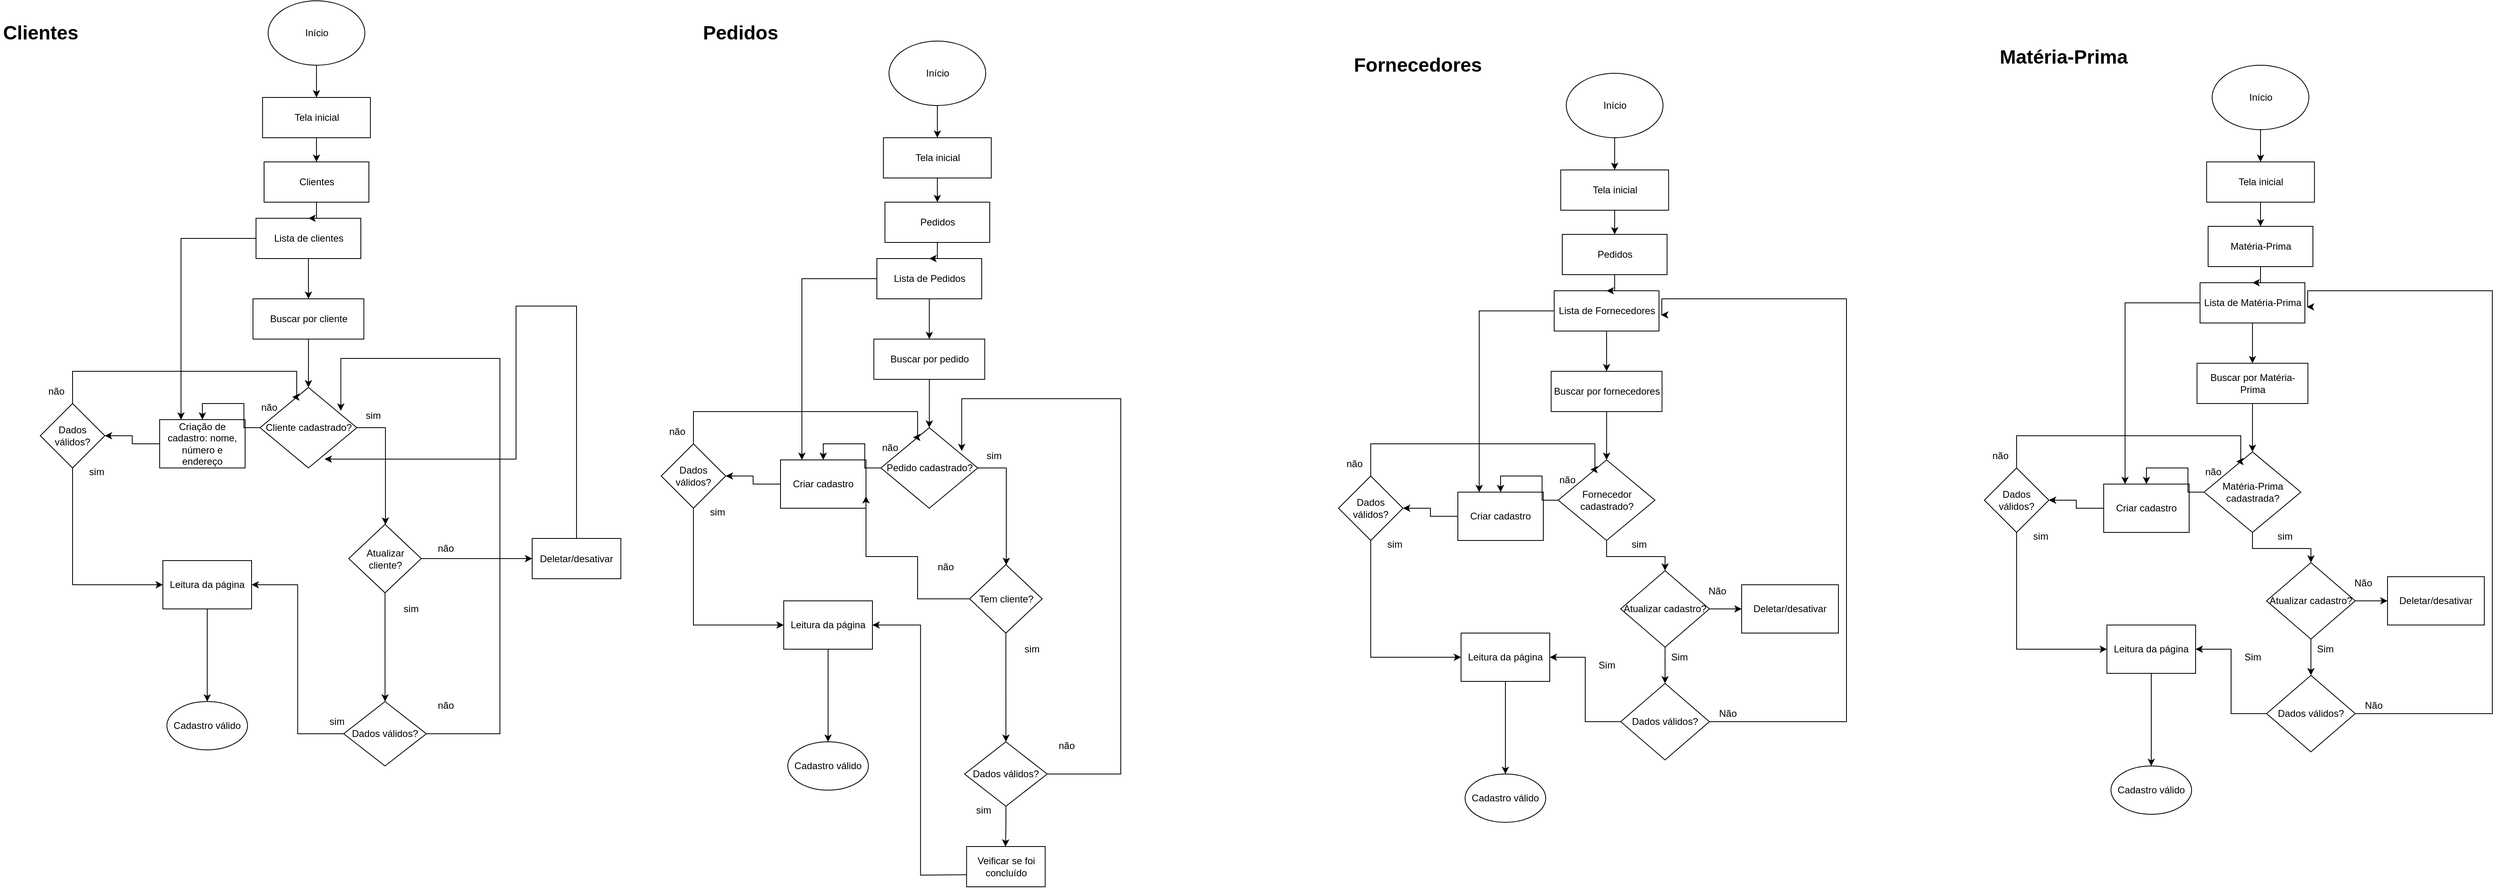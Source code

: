 <mxfile version="24.6.0" type="device">
  <diagram name="Página-1" id="t5G8c8VLFhvmdUs8-SyG">
    <mxGraphModel dx="1647" dy="877" grid="1" gridSize="10" guides="1" tooltips="1" connect="1" arrows="1" fold="1" page="1" pageScale="1" pageWidth="827" pageHeight="1169" math="0" shadow="0">
      <root>
        <mxCell id="0" />
        <mxCell id="1" parent="0" />
        <mxCell id="Kb-aDVJ-5CUu5N3UdLl1-37" value="" style="edgeStyle=orthogonalEdgeStyle;rounded=0;orthogonalLoop=1;jettySize=auto;html=1;" parent="1" source="h2l4w2npLVPQKdY4Cb1m-1" target="Kb-aDVJ-5CUu5N3UdLl1-36" edge="1">
          <mxGeometry relative="1" as="geometry" />
        </mxCell>
        <mxCell id="h2l4w2npLVPQKdY4Cb1m-1" value="Início" style="ellipse;whiteSpace=wrap;html=1;" parent="1" vertex="1">
          <mxGeometry x="362.5" width="120" height="80" as="geometry" />
        </mxCell>
        <mxCell id="h2l4w2npLVPQKdY4Cb1m-39" value="" style="edgeStyle=orthogonalEdgeStyle;rounded=0;orthogonalLoop=1;jettySize=auto;html=1;" parent="1" source="h2l4w2npLVPQKdY4Cb1m-5" target="h2l4w2npLVPQKdY4Cb1m-38" edge="1">
          <mxGeometry relative="1" as="geometry" />
        </mxCell>
        <mxCell id="h2l4w2npLVPQKdY4Cb1m-5" value="Criação de cadastro: nome, número e endereço" style="rounded=0;whiteSpace=wrap;html=1;" parent="1" vertex="1">
          <mxGeometry x="228" y="520" width="106" height="60" as="geometry" />
        </mxCell>
        <mxCell id="h2l4w2npLVPQKdY4Cb1m-64" value="" style="edgeStyle=orthogonalEdgeStyle;rounded=0;orthogonalLoop=1;jettySize=auto;html=1;" parent="1" source="h2l4w2npLVPQKdY4Cb1m-7" target="h2l4w2npLVPQKdY4Cb1m-24" edge="1">
          <mxGeometry relative="1" as="geometry" />
        </mxCell>
        <mxCell id="h2l4w2npLVPQKdY4Cb1m-7" value="Leitura da página" style="rounded=0;whiteSpace=wrap;html=1;" parent="1" vertex="1">
          <mxGeometry x="232" y="695" width="110" height="60" as="geometry" />
        </mxCell>
        <mxCell id="h2l4w2npLVPQKdY4Cb1m-24" value="Cadastro válido" style="ellipse;whiteSpace=wrap;html=1;" parent="1" vertex="1">
          <mxGeometry x="237" y="870" width="100" height="60" as="geometry" />
        </mxCell>
        <mxCell id="h2l4w2npLVPQKdY4Cb1m-30" value="não" style="text;html=1;align=center;verticalAlign=middle;whiteSpace=wrap;rounded=0;" parent="1" vertex="1">
          <mxGeometry x="334" y="490" width="60" height="30" as="geometry" />
        </mxCell>
        <mxCell id="h2l4w2npLVPQKdY4Cb1m-49" style="edgeStyle=orthogonalEdgeStyle;rounded=0;orthogonalLoop=1;jettySize=auto;html=1;entryX=0;entryY=0.5;entryDx=0;entryDy=0;" parent="1" source="h2l4w2npLVPQKdY4Cb1m-38" target="h2l4w2npLVPQKdY4Cb1m-7" edge="1">
          <mxGeometry relative="1" as="geometry">
            <Array as="points">
              <mxPoint x="120" y="500" />
            </Array>
          </mxGeometry>
        </mxCell>
        <mxCell id="h2l4w2npLVPQKdY4Cb1m-38" value="Dados válidos?" style="rhombus;whiteSpace=wrap;html=1;rounded=0;" parent="1" vertex="1">
          <mxGeometry x="80" y="500" width="80" height="80" as="geometry" />
        </mxCell>
        <mxCell id="h2l4w2npLVPQKdY4Cb1m-41" value="sim" style="text;html=1;align=center;verticalAlign=middle;whiteSpace=wrap;rounded=0;" parent="1" vertex="1">
          <mxGeometry x="120" y="570" width="60" height="30" as="geometry" />
        </mxCell>
        <mxCell id="h2l4w2npLVPQKdY4Cb1m-43" value="não" style="text;html=1;align=center;verticalAlign=middle;whiteSpace=wrap;rounded=0;" parent="1" vertex="1">
          <mxGeometry x="70" y="470" width="60" height="30" as="geometry" />
        </mxCell>
        <mxCell id="h2l4w2npLVPQKdY4Cb1m-70" style="edgeStyle=orthogonalEdgeStyle;rounded=0;orthogonalLoop=1;jettySize=auto;html=1;entryX=1;entryY=0.5;entryDx=0;entryDy=0;" parent="1" source="h2l4w2npLVPQKdY4Cb1m-45" target="h2l4w2npLVPQKdY4Cb1m-7" edge="1">
          <mxGeometry relative="1" as="geometry" />
        </mxCell>
        <mxCell id="h2l4w2npLVPQKdY4Cb1m-45" value="Dados válidos?" style="rhombus;whiteSpace=wrap;html=1;rounded=0;" parent="1" vertex="1">
          <mxGeometry x="456.25" y="870" width="102.5" height="80" as="geometry" />
        </mxCell>
        <mxCell id="jye-FZy3N5liNToU_OpK-5" style="edgeStyle=orthogonalEdgeStyle;rounded=0;orthogonalLoop=1;jettySize=auto;html=1;" parent="1" source="h2l4w2npLVPQKdY4Cb1m-55" target="h2l4w2npLVPQKdY4Cb1m-72" edge="1">
          <mxGeometry relative="1" as="geometry">
            <Array as="points">
              <mxPoint x="508" y="530" />
            </Array>
          </mxGeometry>
        </mxCell>
        <mxCell id="jye-FZy3N5liNToU_OpK-6" style="edgeStyle=orthogonalEdgeStyle;rounded=0;orthogonalLoop=1;jettySize=auto;html=1;entryX=0.5;entryY=0;entryDx=0;entryDy=0;" parent="1" source="h2l4w2npLVPQKdY4Cb1m-55" target="h2l4w2npLVPQKdY4Cb1m-5" edge="1">
          <mxGeometry relative="1" as="geometry" />
        </mxCell>
        <mxCell id="h2l4w2npLVPQKdY4Cb1m-55" value="Cliente cadastrado?" style="rhombus;whiteSpace=wrap;html=1;" parent="1" vertex="1">
          <mxGeometry x="352.5" y="480" width="120" height="100" as="geometry" />
        </mxCell>
        <mxCell id="h2l4w2npLVPQKdY4Cb1m-57" style="edgeStyle=orthogonalEdgeStyle;rounded=0;orthogonalLoop=1;jettySize=auto;html=1;entryX=0.333;entryY=0.12;entryDx=0;entryDy=0;entryPerimeter=0;" parent="1" source="h2l4w2npLVPQKdY4Cb1m-38" target="h2l4w2npLVPQKdY4Cb1m-55" edge="1">
          <mxGeometry relative="1" as="geometry">
            <Array as="points">
              <mxPoint x="120" y="460" />
              <mxPoint x="398" y="460" />
            </Array>
          </mxGeometry>
        </mxCell>
        <mxCell id="h2l4w2npLVPQKdY4Cb1m-62" value="sim" style="text;html=1;align=center;verticalAlign=middle;whiteSpace=wrap;rounded=0;" parent="1" vertex="1">
          <mxGeometry x="462.5" y="500" width="60" height="30" as="geometry" />
        </mxCell>
        <mxCell id="h2l4w2npLVPQKdY4Cb1m-69" value="não" style="text;html=1;align=center;verticalAlign=middle;whiteSpace=wrap;rounded=0;" parent="1" vertex="1">
          <mxGeometry x="552.5" y="860" width="60" height="30" as="geometry" />
        </mxCell>
        <mxCell id="h2l4w2npLVPQKdY4Cb1m-71" value="sim" style="text;html=1;align=center;verticalAlign=middle;whiteSpace=wrap;rounded=0;" parent="1" vertex="1">
          <mxGeometry x="417.5" y="880" width="60" height="30" as="geometry" />
        </mxCell>
        <mxCell id="h2l4w2npLVPQKdY4Cb1m-75" value="" style="edgeStyle=orthogonalEdgeStyle;rounded=0;orthogonalLoop=1;jettySize=auto;html=1;" parent="1" source="h2l4w2npLVPQKdY4Cb1m-72" target="h2l4w2npLVPQKdY4Cb1m-74" edge="1">
          <mxGeometry relative="1" as="geometry" />
        </mxCell>
        <mxCell id="h2l4w2npLVPQKdY4Cb1m-73" value="sim" style="text;html=1;align=center;verticalAlign=middle;whiteSpace=wrap;rounded=0;" parent="1" vertex="1">
          <mxGeometry x="510" y="740" width="60" height="30" as="geometry" />
        </mxCell>
        <mxCell id="h2l4w2npLVPQKdY4Cb1m-74" value="Deletar/desativar" style="rounded=0;whiteSpace=wrap;html=1;" parent="1" vertex="1">
          <mxGeometry x="690" y="667.5" width="110" height="50" as="geometry" />
        </mxCell>
        <mxCell id="h2l4w2npLVPQKdY4Cb1m-76" value="não" style="text;html=1;align=center;verticalAlign=middle;whiteSpace=wrap;rounded=0;" parent="1" vertex="1">
          <mxGeometry x="552.5" y="665" width="60" height="30" as="geometry" />
        </mxCell>
        <mxCell id="h2l4w2npLVPQKdY4Cb1m-78" style="edgeStyle=orthogonalEdgeStyle;rounded=0;orthogonalLoop=1;jettySize=auto;html=1;entryX=0.667;entryY=0.89;entryDx=0;entryDy=0;entryPerimeter=0;" parent="1" source="h2l4w2npLVPQKdY4Cb1m-74" target="h2l4w2npLVPQKdY4Cb1m-55" edge="1">
          <mxGeometry relative="1" as="geometry">
            <Array as="points">
              <mxPoint x="670" y="379" />
            </Array>
          </mxGeometry>
        </mxCell>
        <mxCell id="h2l4w2npLVPQKdY4Cb1m-87" value="" style="edgeStyle=orthogonalEdgeStyle;rounded=0;orthogonalLoop=1;jettySize=auto;html=1;" parent="1" source="h2l4w2npLVPQKdY4Cb1m-83" target="h2l4w2npLVPQKdY4Cb1m-86" edge="1">
          <mxGeometry relative="1" as="geometry" />
        </mxCell>
        <mxCell id="h2l4w2npLVPQKdY4Cb1m-92" style="edgeStyle=orthogonalEdgeStyle;rounded=0;orthogonalLoop=1;jettySize=auto;html=1;entryX=0.25;entryY=0;entryDx=0;entryDy=0;" parent="1" source="h2l4w2npLVPQKdY4Cb1m-83" target="h2l4w2npLVPQKdY4Cb1m-5" edge="1">
          <mxGeometry relative="1" as="geometry" />
        </mxCell>
        <mxCell id="h2l4w2npLVPQKdY4Cb1m-83" value="Lista de clientes" style="rounded=0;whiteSpace=wrap;html=1;" parent="1" vertex="1">
          <mxGeometry x="347.5" y="270" width="130" height="50" as="geometry" />
        </mxCell>
        <mxCell id="jye-FZy3N5liNToU_OpK-9" value="" style="edgeStyle=orthogonalEdgeStyle;rounded=0;orthogonalLoop=1;jettySize=auto;html=1;" parent="1" source="h2l4w2npLVPQKdY4Cb1m-86" target="h2l4w2npLVPQKdY4Cb1m-55" edge="1">
          <mxGeometry relative="1" as="geometry" />
        </mxCell>
        <mxCell id="h2l4w2npLVPQKdY4Cb1m-86" value="Buscar por cliente" style="rounded=0;whiteSpace=wrap;html=1;" parent="1" vertex="1">
          <mxGeometry x="343.75" y="370" width="137.5" height="50" as="geometry" />
        </mxCell>
        <mxCell id="jye-FZy3N5liNToU_OpK-7" style="edgeStyle=orthogonalEdgeStyle;rounded=0;orthogonalLoop=1;jettySize=auto;html=1;" parent="1" source="h2l4w2npLVPQKdY4Cb1m-72" target="h2l4w2npLVPQKdY4Cb1m-45" edge="1">
          <mxGeometry relative="1" as="geometry" />
        </mxCell>
        <mxCell id="h2l4w2npLVPQKdY4Cb1m-72" value="Atualizar cliente?" style="rhombus;whiteSpace=wrap;html=1;" parent="1" vertex="1">
          <mxGeometry x="462.5" y="650" width="90" height="85" as="geometry" />
        </mxCell>
        <mxCell id="jye-FZy3N5liNToU_OpK-8" style="edgeStyle=orthogonalEdgeStyle;rounded=0;orthogonalLoop=1;jettySize=auto;html=1;entryX=0.835;entryY=0.29;entryDx=0;entryDy=0;entryPerimeter=0;" parent="1" source="h2l4w2npLVPQKdY4Cb1m-45" target="h2l4w2npLVPQKdY4Cb1m-55" edge="1">
          <mxGeometry relative="1" as="geometry">
            <Array as="points">
              <mxPoint x="650" y="910" />
              <mxPoint x="650" y="444" />
            </Array>
          </mxGeometry>
        </mxCell>
        <mxCell id="Kb-aDVJ-5CUu5N3UdLl1-2" value="Clientes" style="text;strokeColor=none;fillColor=none;html=1;fontSize=24;fontStyle=1;verticalAlign=middle;align=center;" parent="1" vertex="1">
          <mxGeometry x="30" y="20" width="100" height="40" as="geometry" />
        </mxCell>
        <mxCell id="Kb-aDVJ-5CUu5N3UdLl1-40" value="" style="edgeStyle=orthogonalEdgeStyle;rounded=0;orthogonalLoop=1;jettySize=auto;html=1;" parent="1" source="Kb-aDVJ-5CUu5N3UdLl1-36" target="Kb-aDVJ-5CUu5N3UdLl1-39" edge="1">
          <mxGeometry relative="1" as="geometry" />
        </mxCell>
        <mxCell id="Kb-aDVJ-5CUu5N3UdLl1-36" value="Tela inicial" style="rounded=0;whiteSpace=wrap;html=1;" parent="1" vertex="1">
          <mxGeometry x="355.63" y="120" width="133.75" height="50" as="geometry" />
        </mxCell>
        <mxCell id="Kb-aDVJ-5CUu5N3UdLl1-41" value="" style="edgeStyle=orthogonalEdgeStyle;rounded=0;orthogonalLoop=1;jettySize=auto;html=1;" parent="1" source="Kb-aDVJ-5CUu5N3UdLl1-39" target="h2l4w2npLVPQKdY4Cb1m-83" edge="1">
          <mxGeometry relative="1" as="geometry" />
        </mxCell>
        <mxCell id="Kb-aDVJ-5CUu5N3UdLl1-39" value="Clientes" style="rounded=0;whiteSpace=wrap;html=1;" parent="1" vertex="1">
          <mxGeometry x="357.5" y="200" width="130" height="50" as="geometry" />
        </mxCell>
        <mxCell id="Kb-aDVJ-5CUu5N3UdLl1-42" value="" style="edgeStyle=orthogonalEdgeStyle;rounded=0;orthogonalLoop=1;jettySize=auto;html=1;" parent="1" source="Kb-aDVJ-5CUu5N3UdLl1-43" target="Kb-aDVJ-5CUu5N3UdLl1-77" edge="1">
          <mxGeometry relative="1" as="geometry" />
        </mxCell>
        <mxCell id="Kb-aDVJ-5CUu5N3UdLl1-43" value="Início" style="ellipse;whiteSpace=wrap;html=1;" parent="1" vertex="1">
          <mxGeometry x="1132.5" y="50" width="120" height="80" as="geometry" />
        </mxCell>
        <mxCell id="Kb-aDVJ-5CUu5N3UdLl1-44" value="" style="edgeStyle=orthogonalEdgeStyle;rounded=0;orthogonalLoop=1;jettySize=auto;html=1;" parent="1" source="Kb-aDVJ-5CUu5N3UdLl1-45" target="Kb-aDVJ-5CUu5N3UdLl1-51" edge="1">
          <mxGeometry relative="1" as="geometry" />
        </mxCell>
        <mxCell id="Kb-aDVJ-5CUu5N3UdLl1-45" value="Criar cadastro" style="rounded=0;whiteSpace=wrap;html=1;" parent="1" vertex="1">
          <mxGeometry x="998" y="570" width="106" height="60" as="geometry" />
        </mxCell>
        <mxCell id="Kb-aDVJ-5CUu5N3UdLl1-46" value="" style="edgeStyle=orthogonalEdgeStyle;rounded=0;orthogonalLoop=1;jettySize=auto;html=1;" parent="1" source="Kb-aDVJ-5CUu5N3UdLl1-47" target="Kb-aDVJ-5CUu5N3UdLl1-48" edge="1">
          <mxGeometry relative="1" as="geometry" />
        </mxCell>
        <mxCell id="Kb-aDVJ-5CUu5N3UdLl1-47" value="Leitura da página" style="rounded=0;whiteSpace=wrap;html=1;" parent="1" vertex="1">
          <mxGeometry x="1002" y="745" width="110" height="60" as="geometry" />
        </mxCell>
        <mxCell id="Kb-aDVJ-5CUu5N3UdLl1-48" value="Cadastro válido" style="ellipse;whiteSpace=wrap;html=1;" parent="1" vertex="1">
          <mxGeometry x="1007" y="920" width="100" height="60" as="geometry" />
        </mxCell>
        <mxCell id="Kb-aDVJ-5CUu5N3UdLl1-49" value="não" style="text;html=1;align=center;verticalAlign=middle;whiteSpace=wrap;rounded=0;" parent="1" vertex="1">
          <mxGeometry x="1104" y="540" width="60" height="30" as="geometry" />
        </mxCell>
        <mxCell id="Kb-aDVJ-5CUu5N3UdLl1-50" style="edgeStyle=orthogonalEdgeStyle;rounded=0;orthogonalLoop=1;jettySize=auto;html=1;entryX=0;entryY=0.5;entryDx=0;entryDy=0;" parent="1" source="Kb-aDVJ-5CUu5N3UdLl1-51" target="Kb-aDVJ-5CUu5N3UdLl1-47" edge="1">
          <mxGeometry relative="1" as="geometry">
            <Array as="points">
              <mxPoint x="890" y="550" />
            </Array>
          </mxGeometry>
        </mxCell>
        <mxCell id="Kb-aDVJ-5CUu5N3UdLl1-51" value="Dados válidos?" style="rhombus;whiteSpace=wrap;html=1;rounded=0;" parent="1" vertex="1">
          <mxGeometry x="850" y="550" width="80" height="80" as="geometry" />
        </mxCell>
        <mxCell id="Kb-aDVJ-5CUu5N3UdLl1-52" value="sim" style="text;html=1;align=center;verticalAlign=middle;whiteSpace=wrap;rounded=0;" parent="1" vertex="1">
          <mxGeometry x="890" y="620" width="60" height="30" as="geometry" />
        </mxCell>
        <mxCell id="Kb-aDVJ-5CUu5N3UdLl1-53" value="não" style="text;html=1;align=center;verticalAlign=middle;whiteSpace=wrap;rounded=0;" parent="1" vertex="1">
          <mxGeometry x="840" y="520" width="60" height="30" as="geometry" />
        </mxCell>
        <mxCell id="Kb-aDVJ-5CUu5N3UdLl1-82" value="" style="edgeStyle=orthogonalEdgeStyle;rounded=0;orthogonalLoop=1;jettySize=auto;html=1;" parent="1" source="Kb-aDVJ-5CUu5N3UdLl1-55" edge="1">
          <mxGeometry relative="1" as="geometry">
            <mxPoint x="1277" y="1050.096" as="targetPoint" />
          </mxGeometry>
        </mxCell>
        <mxCell id="Kb-aDVJ-5CUu5N3UdLl1-55" value="Dados válidos?" style="rhombus;whiteSpace=wrap;html=1;rounded=0;" parent="1" vertex="1">
          <mxGeometry x="1226.25" y="920" width="102.5" height="80" as="geometry" />
        </mxCell>
        <mxCell id="Kb-aDVJ-5CUu5N3UdLl1-56" style="edgeStyle=orthogonalEdgeStyle;rounded=0;orthogonalLoop=1;jettySize=auto;html=1;" parent="1" source="Kb-aDVJ-5CUu5N3UdLl1-58" target="Kb-aDVJ-5CUu5N3UdLl1-74" edge="1">
          <mxGeometry relative="1" as="geometry">
            <Array as="points">
              <mxPoint x="1278" y="580" />
            </Array>
          </mxGeometry>
        </mxCell>
        <mxCell id="Kb-aDVJ-5CUu5N3UdLl1-57" style="edgeStyle=orthogonalEdgeStyle;rounded=0;orthogonalLoop=1;jettySize=auto;html=1;entryX=0.5;entryY=0;entryDx=0;entryDy=0;" parent="1" source="Kb-aDVJ-5CUu5N3UdLl1-58" target="Kb-aDVJ-5CUu5N3UdLl1-45" edge="1">
          <mxGeometry relative="1" as="geometry" />
        </mxCell>
        <mxCell id="Kb-aDVJ-5CUu5N3UdLl1-58" value="Pedido cadastrado?" style="rhombus;whiteSpace=wrap;html=1;" parent="1" vertex="1">
          <mxGeometry x="1122.5" y="530" width="120" height="100" as="geometry" />
        </mxCell>
        <mxCell id="Kb-aDVJ-5CUu5N3UdLl1-59" style="edgeStyle=orthogonalEdgeStyle;rounded=0;orthogonalLoop=1;jettySize=auto;html=1;entryX=0.333;entryY=0.12;entryDx=0;entryDy=0;entryPerimeter=0;" parent="1" source="Kb-aDVJ-5CUu5N3UdLl1-51" target="Kb-aDVJ-5CUu5N3UdLl1-58" edge="1">
          <mxGeometry relative="1" as="geometry">
            <Array as="points">
              <mxPoint x="890" y="510" />
              <mxPoint x="1168" y="510" />
            </Array>
          </mxGeometry>
        </mxCell>
        <mxCell id="Kb-aDVJ-5CUu5N3UdLl1-60" value="sim" style="text;html=1;align=center;verticalAlign=middle;whiteSpace=wrap;rounded=0;" parent="1" vertex="1">
          <mxGeometry x="1232.5" y="550" width="60" height="30" as="geometry" />
        </mxCell>
        <mxCell id="Kb-aDVJ-5CUu5N3UdLl1-61" value="não" style="text;html=1;align=center;verticalAlign=middle;whiteSpace=wrap;rounded=0;" parent="1" vertex="1">
          <mxGeometry x="1322.5" y="910" width="60" height="30" as="geometry" />
        </mxCell>
        <mxCell id="Kb-aDVJ-5CUu5N3UdLl1-62" value="sim" style="text;html=1;align=center;verticalAlign=middle;whiteSpace=wrap;rounded=0;" parent="1" vertex="1">
          <mxGeometry x="1220" y="990" width="60" height="30" as="geometry" />
        </mxCell>
        <mxCell id="Kb-aDVJ-5CUu5N3UdLl1-64" value="sim" style="text;html=1;align=center;verticalAlign=middle;whiteSpace=wrap;rounded=0;" parent="1" vertex="1">
          <mxGeometry x="1280" y="790" width="60" height="30" as="geometry" />
        </mxCell>
        <mxCell id="Kb-aDVJ-5CUu5N3UdLl1-66" value="não" style="text;html=1;align=center;verticalAlign=middle;whiteSpace=wrap;rounded=0;" parent="1" vertex="1">
          <mxGeometry x="1172.5" y="687.5" width="60" height="30" as="geometry" />
        </mxCell>
        <mxCell id="Kb-aDVJ-5CUu5N3UdLl1-68" value="" style="edgeStyle=orthogonalEdgeStyle;rounded=0;orthogonalLoop=1;jettySize=auto;html=1;" parent="1" source="Kb-aDVJ-5CUu5N3UdLl1-70" target="Kb-aDVJ-5CUu5N3UdLl1-72" edge="1">
          <mxGeometry relative="1" as="geometry" />
        </mxCell>
        <mxCell id="Kb-aDVJ-5CUu5N3UdLl1-69" style="edgeStyle=orthogonalEdgeStyle;rounded=0;orthogonalLoop=1;jettySize=auto;html=1;entryX=0.25;entryY=0;entryDx=0;entryDy=0;" parent="1" source="Kb-aDVJ-5CUu5N3UdLl1-70" target="Kb-aDVJ-5CUu5N3UdLl1-45" edge="1">
          <mxGeometry relative="1" as="geometry" />
        </mxCell>
        <mxCell id="Kb-aDVJ-5CUu5N3UdLl1-70" value="Lista de Pedidos" style="rounded=0;whiteSpace=wrap;html=1;" parent="1" vertex="1">
          <mxGeometry x="1117.5" y="320" width="130" height="50" as="geometry" />
        </mxCell>
        <mxCell id="Kb-aDVJ-5CUu5N3UdLl1-71" value="" style="edgeStyle=orthogonalEdgeStyle;rounded=0;orthogonalLoop=1;jettySize=auto;html=1;" parent="1" source="Kb-aDVJ-5CUu5N3UdLl1-72" target="Kb-aDVJ-5CUu5N3UdLl1-58" edge="1">
          <mxGeometry relative="1" as="geometry" />
        </mxCell>
        <mxCell id="Kb-aDVJ-5CUu5N3UdLl1-72" value="Buscar por pedido" style="rounded=0;whiteSpace=wrap;html=1;" parent="1" vertex="1">
          <mxGeometry x="1113.75" y="420" width="137.5" height="50" as="geometry" />
        </mxCell>
        <mxCell id="Kb-aDVJ-5CUu5N3UdLl1-73" style="edgeStyle=orthogonalEdgeStyle;rounded=0;orthogonalLoop=1;jettySize=auto;html=1;" parent="1" source="Kb-aDVJ-5CUu5N3UdLl1-74" target="Kb-aDVJ-5CUu5N3UdLl1-55" edge="1">
          <mxGeometry relative="1" as="geometry" />
        </mxCell>
        <mxCell id="Kb-aDVJ-5CUu5N3UdLl1-80" style="edgeStyle=orthogonalEdgeStyle;rounded=0;orthogonalLoop=1;jettySize=auto;html=1;entryX=1;entryY=0.75;entryDx=0;entryDy=0;" parent="1" source="Kb-aDVJ-5CUu5N3UdLl1-74" target="Kb-aDVJ-5CUu5N3UdLl1-45" edge="1">
          <mxGeometry relative="1" as="geometry">
            <Array as="points">
              <mxPoint x="1168" y="743" />
              <mxPoint x="1168" y="690" />
              <mxPoint x="1104" y="690" />
            </Array>
          </mxGeometry>
        </mxCell>
        <mxCell id="Kb-aDVJ-5CUu5N3UdLl1-74" value="Tem cliente?" style="rhombus;whiteSpace=wrap;html=1;" parent="1" vertex="1">
          <mxGeometry x="1232.5" y="700" width="90" height="85" as="geometry" />
        </mxCell>
        <mxCell id="Kb-aDVJ-5CUu5N3UdLl1-75" style="edgeStyle=orthogonalEdgeStyle;rounded=0;orthogonalLoop=1;jettySize=auto;html=1;entryX=0.835;entryY=0.29;entryDx=0;entryDy=0;entryPerimeter=0;" parent="1" source="Kb-aDVJ-5CUu5N3UdLl1-55" target="Kb-aDVJ-5CUu5N3UdLl1-58" edge="1">
          <mxGeometry relative="1" as="geometry">
            <Array as="points">
              <mxPoint x="1420" y="960" />
              <mxPoint x="1420" y="494" />
            </Array>
          </mxGeometry>
        </mxCell>
        <mxCell id="Kb-aDVJ-5CUu5N3UdLl1-76" value="" style="edgeStyle=orthogonalEdgeStyle;rounded=0;orthogonalLoop=1;jettySize=auto;html=1;" parent="1" source="Kb-aDVJ-5CUu5N3UdLl1-77" target="Kb-aDVJ-5CUu5N3UdLl1-79" edge="1">
          <mxGeometry relative="1" as="geometry" />
        </mxCell>
        <mxCell id="Kb-aDVJ-5CUu5N3UdLl1-77" value="Tela inicial" style="rounded=0;whiteSpace=wrap;html=1;" parent="1" vertex="1">
          <mxGeometry x="1125.63" y="170" width="133.75" height="50" as="geometry" />
        </mxCell>
        <mxCell id="Kb-aDVJ-5CUu5N3UdLl1-78" value="" style="edgeStyle=orthogonalEdgeStyle;rounded=0;orthogonalLoop=1;jettySize=auto;html=1;" parent="1" source="Kb-aDVJ-5CUu5N3UdLl1-79" target="Kb-aDVJ-5CUu5N3UdLl1-70" edge="1">
          <mxGeometry relative="1" as="geometry" />
        </mxCell>
        <mxCell id="Kb-aDVJ-5CUu5N3UdLl1-79" value="Pedidos" style="rounded=0;whiteSpace=wrap;html=1;" parent="1" vertex="1">
          <mxGeometry x="1127.5" y="250" width="130" height="50" as="geometry" />
        </mxCell>
        <mxCell id="Kb-aDVJ-5CUu5N3UdLl1-83" style="edgeStyle=orthogonalEdgeStyle;rounded=0;orthogonalLoop=1;jettySize=auto;html=1;entryX=1;entryY=0.5;entryDx=0;entryDy=0;" parent="1" target="Kb-aDVJ-5CUu5N3UdLl1-47" edge="1">
          <mxGeometry relative="1" as="geometry">
            <mxPoint x="1231.25" y="1085" as="sourcePoint" />
          </mxGeometry>
        </mxCell>
        <mxCell id="Kb-aDVJ-5CUu5N3UdLl1-85" value="Veificar se foi concluído" style="rounded=0;whiteSpace=wrap;html=1;" parent="1" vertex="1">
          <mxGeometry x="1228.75" y="1050" width="97.5" height="50" as="geometry" />
        </mxCell>
        <mxCell id="Kb-aDVJ-5CUu5N3UdLl1-86" value="Pedidos" style="text;strokeColor=none;fillColor=none;html=1;fontSize=24;fontStyle=1;verticalAlign=middle;align=center;" parent="1" vertex="1">
          <mxGeometry x="898" y="20" width="100" height="40" as="geometry" />
        </mxCell>
        <mxCell id="Kb-aDVJ-5CUu5N3UdLl1-87" value="" style="edgeStyle=orthogonalEdgeStyle;rounded=0;orthogonalLoop=1;jettySize=auto;html=1;" parent="1" source="Kb-aDVJ-5CUu5N3UdLl1-88" target="Kb-aDVJ-5CUu5N3UdLl1-120" edge="1">
          <mxGeometry relative="1" as="geometry" />
        </mxCell>
        <mxCell id="Kb-aDVJ-5CUu5N3UdLl1-88" value="Início" style="ellipse;whiteSpace=wrap;html=1;" parent="1" vertex="1">
          <mxGeometry x="1972.5" y="90" width="120" height="80" as="geometry" />
        </mxCell>
        <mxCell id="Kb-aDVJ-5CUu5N3UdLl1-89" value="" style="edgeStyle=orthogonalEdgeStyle;rounded=0;orthogonalLoop=1;jettySize=auto;html=1;" parent="1" source="Kb-aDVJ-5CUu5N3UdLl1-90" target="Kb-aDVJ-5CUu5N3UdLl1-96" edge="1">
          <mxGeometry relative="1" as="geometry" />
        </mxCell>
        <mxCell id="Kb-aDVJ-5CUu5N3UdLl1-90" value="Criar cadastro" style="rounded=0;whiteSpace=wrap;html=1;" parent="1" vertex="1">
          <mxGeometry x="1838" y="610" width="106" height="60" as="geometry" />
        </mxCell>
        <mxCell id="Kb-aDVJ-5CUu5N3UdLl1-91" value="" style="edgeStyle=orthogonalEdgeStyle;rounded=0;orthogonalLoop=1;jettySize=auto;html=1;" parent="1" source="Kb-aDVJ-5CUu5N3UdLl1-92" target="Kb-aDVJ-5CUu5N3UdLl1-93" edge="1">
          <mxGeometry relative="1" as="geometry" />
        </mxCell>
        <mxCell id="Kb-aDVJ-5CUu5N3UdLl1-92" value="Leitura da página" style="rounded=0;whiteSpace=wrap;html=1;" parent="1" vertex="1">
          <mxGeometry x="1842" y="785" width="110" height="60" as="geometry" />
        </mxCell>
        <mxCell id="Kb-aDVJ-5CUu5N3UdLl1-93" value="Cadastro válido" style="ellipse;whiteSpace=wrap;html=1;" parent="1" vertex="1">
          <mxGeometry x="1847" y="960" width="100" height="60" as="geometry" />
        </mxCell>
        <mxCell id="Kb-aDVJ-5CUu5N3UdLl1-94" value="não" style="text;html=1;align=center;verticalAlign=middle;whiteSpace=wrap;rounded=0;" parent="1" vertex="1">
          <mxGeometry x="1944" y="580" width="60" height="30" as="geometry" />
        </mxCell>
        <mxCell id="Kb-aDVJ-5CUu5N3UdLl1-95" style="edgeStyle=orthogonalEdgeStyle;rounded=0;orthogonalLoop=1;jettySize=auto;html=1;entryX=0;entryY=0.5;entryDx=0;entryDy=0;" parent="1" source="Kb-aDVJ-5CUu5N3UdLl1-96" target="Kb-aDVJ-5CUu5N3UdLl1-92" edge="1">
          <mxGeometry relative="1" as="geometry">
            <Array as="points">
              <mxPoint x="1730" y="590" />
            </Array>
          </mxGeometry>
        </mxCell>
        <mxCell id="Kb-aDVJ-5CUu5N3UdLl1-96" value="Dados válidos?" style="rhombus;whiteSpace=wrap;html=1;rounded=0;" parent="1" vertex="1">
          <mxGeometry x="1690" y="590" width="80" height="80" as="geometry" />
        </mxCell>
        <mxCell id="Kb-aDVJ-5CUu5N3UdLl1-97" value="sim" style="text;html=1;align=center;verticalAlign=middle;whiteSpace=wrap;rounded=0;" parent="1" vertex="1">
          <mxGeometry x="1730" y="660" width="60" height="30" as="geometry" />
        </mxCell>
        <mxCell id="Kb-aDVJ-5CUu5N3UdLl1-98" value="não" style="text;html=1;align=center;verticalAlign=middle;whiteSpace=wrap;rounded=0;" parent="1" vertex="1">
          <mxGeometry x="1680" y="560" width="60" height="30" as="geometry" />
        </mxCell>
        <mxCell id="Kb-aDVJ-5CUu5N3UdLl1-102" style="edgeStyle=orthogonalEdgeStyle;rounded=0;orthogonalLoop=1;jettySize=auto;html=1;entryX=0.5;entryY=0;entryDx=0;entryDy=0;" parent="1" source="Kb-aDVJ-5CUu5N3UdLl1-103" target="Kb-aDVJ-5CUu5N3UdLl1-90" edge="1">
          <mxGeometry relative="1" as="geometry" />
        </mxCell>
        <mxCell id="Kb-aDVJ-5CUu5N3UdLl1-128" style="edgeStyle=orthogonalEdgeStyle;rounded=0;orthogonalLoop=1;jettySize=auto;html=1;" parent="1" source="Kb-aDVJ-5CUu5N3UdLl1-103" target="Kb-aDVJ-5CUu5N3UdLl1-127" edge="1">
          <mxGeometry relative="1" as="geometry" />
        </mxCell>
        <mxCell id="Kb-aDVJ-5CUu5N3UdLl1-103" value="Fornecedor cadastrado?" style="rhombus;whiteSpace=wrap;html=1;" parent="1" vertex="1">
          <mxGeometry x="1962.5" y="570" width="120" height="100" as="geometry" />
        </mxCell>
        <mxCell id="Kb-aDVJ-5CUu5N3UdLl1-104" style="edgeStyle=orthogonalEdgeStyle;rounded=0;orthogonalLoop=1;jettySize=auto;html=1;entryX=0.333;entryY=0.12;entryDx=0;entryDy=0;entryPerimeter=0;" parent="1" source="Kb-aDVJ-5CUu5N3UdLl1-96" target="Kb-aDVJ-5CUu5N3UdLl1-103" edge="1">
          <mxGeometry relative="1" as="geometry">
            <Array as="points">
              <mxPoint x="1730" y="550" />
              <mxPoint x="2008" y="550" />
            </Array>
          </mxGeometry>
        </mxCell>
        <mxCell id="Kb-aDVJ-5CUu5N3UdLl1-105" value="sim" style="text;html=1;align=center;verticalAlign=middle;whiteSpace=wrap;rounded=0;" parent="1" vertex="1">
          <mxGeometry x="2032.5" y="660" width="60" height="30" as="geometry" />
        </mxCell>
        <mxCell id="Kb-aDVJ-5CUu5N3UdLl1-110" value="" style="edgeStyle=orthogonalEdgeStyle;rounded=0;orthogonalLoop=1;jettySize=auto;html=1;" parent="1" source="Kb-aDVJ-5CUu5N3UdLl1-112" target="Kb-aDVJ-5CUu5N3UdLl1-114" edge="1">
          <mxGeometry relative="1" as="geometry" />
        </mxCell>
        <mxCell id="Kb-aDVJ-5CUu5N3UdLl1-111" style="edgeStyle=orthogonalEdgeStyle;rounded=0;orthogonalLoop=1;jettySize=auto;html=1;entryX=0.25;entryY=0;entryDx=0;entryDy=0;" parent="1" source="Kb-aDVJ-5CUu5N3UdLl1-112" target="Kb-aDVJ-5CUu5N3UdLl1-90" edge="1">
          <mxGeometry relative="1" as="geometry" />
        </mxCell>
        <mxCell id="Kb-aDVJ-5CUu5N3UdLl1-112" value="Lista de Fornecedores" style="rounded=0;whiteSpace=wrap;html=1;" parent="1" vertex="1">
          <mxGeometry x="1957.5" y="360" width="130" height="50" as="geometry" />
        </mxCell>
        <mxCell id="Kb-aDVJ-5CUu5N3UdLl1-113" value="" style="edgeStyle=orthogonalEdgeStyle;rounded=0;orthogonalLoop=1;jettySize=auto;html=1;" parent="1" source="Kb-aDVJ-5CUu5N3UdLl1-114" target="Kb-aDVJ-5CUu5N3UdLl1-103" edge="1">
          <mxGeometry relative="1" as="geometry" />
        </mxCell>
        <mxCell id="Kb-aDVJ-5CUu5N3UdLl1-114" value="Buscar por fornecedores" style="rounded=0;whiteSpace=wrap;html=1;" parent="1" vertex="1">
          <mxGeometry x="1953.75" y="460" width="137.5" height="50" as="geometry" />
        </mxCell>
        <mxCell id="Kb-aDVJ-5CUu5N3UdLl1-119" value="" style="edgeStyle=orthogonalEdgeStyle;rounded=0;orthogonalLoop=1;jettySize=auto;html=1;" parent="1" source="Kb-aDVJ-5CUu5N3UdLl1-120" target="Kb-aDVJ-5CUu5N3UdLl1-122" edge="1">
          <mxGeometry relative="1" as="geometry" />
        </mxCell>
        <mxCell id="Kb-aDVJ-5CUu5N3UdLl1-120" value="Tela inicial" style="rounded=0;whiteSpace=wrap;html=1;" parent="1" vertex="1">
          <mxGeometry x="1965.63" y="210" width="133.75" height="50" as="geometry" />
        </mxCell>
        <mxCell id="Kb-aDVJ-5CUu5N3UdLl1-121" value="" style="edgeStyle=orthogonalEdgeStyle;rounded=0;orthogonalLoop=1;jettySize=auto;html=1;" parent="1" source="Kb-aDVJ-5CUu5N3UdLl1-122" target="Kb-aDVJ-5CUu5N3UdLl1-112" edge="1">
          <mxGeometry relative="1" as="geometry" />
        </mxCell>
        <mxCell id="Kb-aDVJ-5CUu5N3UdLl1-122" value="Pedidos" style="rounded=0;whiteSpace=wrap;html=1;" parent="1" vertex="1">
          <mxGeometry x="1967.5" y="290" width="130" height="50" as="geometry" />
        </mxCell>
        <mxCell id="Kb-aDVJ-5CUu5N3UdLl1-125" value="Fornecedores" style="text;strokeColor=none;fillColor=none;html=1;fontSize=24;fontStyle=1;verticalAlign=middle;align=center;" parent="1" vertex="1">
          <mxGeometry x="1738" y="60" width="100" height="40" as="geometry" />
        </mxCell>
        <mxCell id="Kb-aDVJ-5CUu5N3UdLl1-130" value="" style="edgeStyle=orthogonalEdgeStyle;rounded=0;orthogonalLoop=1;jettySize=auto;html=1;" parent="1" source="Kb-aDVJ-5CUu5N3UdLl1-127" target="Kb-aDVJ-5CUu5N3UdLl1-129" edge="1">
          <mxGeometry relative="1" as="geometry" />
        </mxCell>
        <mxCell id="Kb-aDVJ-5CUu5N3UdLl1-132" value="" style="edgeStyle=orthogonalEdgeStyle;rounded=0;orthogonalLoop=1;jettySize=auto;html=1;" parent="1" source="Kb-aDVJ-5CUu5N3UdLl1-127" target="Kb-aDVJ-5CUu5N3UdLl1-131" edge="1">
          <mxGeometry relative="1" as="geometry" />
        </mxCell>
        <mxCell id="Kb-aDVJ-5CUu5N3UdLl1-127" value="Atualizar cadastro?" style="rhombus;whiteSpace=wrap;html=1;" parent="1" vertex="1">
          <mxGeometry x="2040" y="707.5" width="110" height="95" as="geometry" />
        </mxCell>
        <mxCell id="Kb-aDVJ-5CUu5N3UdLl1-129" value="Deletar/desativar" style="rounded=0;whiteSpace=wrap;html=1;" parent="1" vertex="1">
          <mxGeometry x="2190" y="725" width="120" height="60" as="geometry" />
        </mxCell>
        <mxCell id="Kb-aDVJ-5CUu5N3UdLl1-136" style="edgeStyle=orthogonalEdgeStyle;rounded=0;orthogonalLoop=1;jettySize=auto;html=1;entryX=1;entryY=0.5;entryDx=0;entryDy=0;" parent="1" source="Kb-aDVJ-5CUu5N3UdLl1-131" target="Kb-aDVJ-5CUu5N3UdLl1-92" edge="1">
          <mxGeometry relative="1" as="geometry" />
        </mxCell>
        <mxCell id="Kb-aDVJ-5CUu5N3UdLl1-137" style="edgeStyle=orthogonalEdgeStyle;rounded=0;orthogonalLoop=1;jettySize=auto;html=1;" parent="1" source="Kb-aDVJ-5CUu5N3UdLl1-131" edge="1">
          <mxGeometry relative="1" as="geometry">
            <mxPoint x="2090" y="390" as="targetPoint" />
            <Array as="points">
              <mxPoint x="2320" y="895" />
              <mxPoint x="2320" y="370" />
              <mxPoint x="2091" y="370" />
            </Array>
          </mxGeometry>
        </mxCell>
        <mxCell id="Kb-aDVJ-5CUu5N3UdLl1-131" value="Dados válidos?" style="rhombus;whiteSpace=wrap;html=1;" parent="1" vertex="1">
          <mxGeometry x="2040" y="847.5" width="110" height="95" as="geometry" />
        </mxCell>
        <mxCell id="Kb-aDVJ-5CUu5N3UdLl1-133" value="Não" style="text;html=1;align=center;verticalAlign=middle;whiteSpace=wrap;rounded=0;" parent="1" vertex="1">
          <mxGeometry x="2130" y="717.5" width="60" height="30" as="geometry" />
        </mxCell>
        <mxCell id="Kb-aDVJ-5CUu5N3UdLl1-134" value="Sim" style="text;html=1;align=center;verticalAlign=middle;whiteSpace=wrap;rounded=0;" parent="1" vertex="1">
          <mxGeometry x="2082.5" y="800" width="60" height="30" as="geometry" />
        </mxCell>
        <mxCell id="Kb-aDVJ-5CUu5N3UdLl1-135" value="Sim" style="text;html=1;align=center;verticalAlign=middle;whiteSpace=wrap;rounded=0;" parent="1" vertex="1">
          <mxGeometry x="1992.5" y="810" width="60" height="30" as="geometry" />
        </mxCell>
        <mxCell id="Kb-aDVJ-5CUu5N3UdLl1-138" value="Não" style="text;html=1;align=center;verticalAlign=middle;whiteSpace=wrap;rounded=0;" parent="1" vertex="1">
          <mxGeometry x="2142.5" y="870" width="60" height="30" as="geometry" />
        </mxCell>
        <mxCell id="Kb-aDVJ-5CUu5N3UdLl1-139" value="" style="edgeStyle=orthogonalEdgeStyle;rounded=0;orthogonalLoop=1;jettySize=auto;html=1;" parent="1" source="Kb-aDVJ-5CUu5N3UdLl1-140" target="Kb-aDVJ-5CUu5N3UdLl1-162" edge="1">
          <mxGeometry relative="1" as="geometry" />
        </mxCell>
        <mxCell id="Kb-aDVJ-5CUu5N3UdLl1-140" value="Início" style="ellipse;whiteSpace=wrap;html=1;" parent="1" vertex="1">
          <mxGeometry x="2773.5" y="80" width="120" height="80" as="geometry" />
        </mxCell>
        <mxCell id="Kb-aDVJ-5CUu5N3UdLl1-141" value="" style="edgeStyle=orthogonalEdgeStyle;rounded=0;orthogonalLoop=1;jettySize=auto;html=1;" parent="1" source="Kb-aDVJ-5CUu5N3UdLl1-142" target="Kb-aDVJ-5CUu5N3UdLl1-148" edge="1">
          <mxGeometry relative="1" as="geometry" />
        </mxCell>
        <mxCell id="Kb-aDVJ-5CUu5N3UdLl1-142" value="Criar cadastro" style="rounded=0;whiteSpace=wrap;html=1;" parent="1" vertex="1">
          <mxGeometry x="2639" y="600" width="106" height="60" as="geometry" />
        </mxCell>
        <mxCell id="Kb-aDVJ-5CUu5N3UdLl1-143" value="" style="edgeStyle=orthogonalEdgeStyle;rounded=0;orthogonalLoop=1;jettySize=auto;html=1;" parent="1" source="Kb-aDVJ-5CUu5N3UdLl1-144" target="Kb-aDVJ-5CUu5N3UdLl1-145" edge="1">
          <mxGeometry relative="1" as="geometry" />
        </mxCell>
        <mxCell id="Kb-aDVJ-5CUu5N3UdLl1-144" value="Leitura da página" style="rounded=0;whiteSpace=wrap;html=1;" parent="1" vertex="1">
          <mxGeometry x="2643" y="775" width="110" height="60" as="geometry" />
        </mxCell>
        <mxCell id="Kb-aDVJ-5CUu5N3UdLl1-145" value="Cadastro válido" style="ellipse;whiteSpace=wrap;html=1;" parent="1" vertex="1">
          <mxGeometry x="2648" y="950" width="100" height="60" as="geometry" />
        </mxCell>
        <mxCell id="Kb-aDVJ-5CUu5N3UdLl1-146" value="não" style="text;html=1;align=center;verticalAlign=middle;whiteSpace=wrap;rounded=0;" parent="1" vertex="1">
          <mxGeometry x="2745" y="570" width="60" height="30" as="geometry" />
        </mxCell>
        <mxCell id="Kb-aDVJ-5CUu5N3UdLl1-147" style="edgeStyle=orthogonalEdgeStyle;rounded=0;orthogonalLoop=1;jettySize=auto;html=1;entryX=0;entryY=0.5;entryDx=0;entryDy=0;" parent="1" source="Kb-aDVJ-5CUu5N3UdLl1-148" target="Kb-aDVJ-5CUu5N3UdLl1-144" edge="1">
          <mxGeometry relative="1" as="geometry">
            <Array as="points">
              <mxPoint x="2531" y="580" />
            </Array>
          </mxGeometry>
        </mxCell>
        <mxCell id="Kb-aDVJ-5CUu5N3UdLl1-148" value="Dados válidos?" style="rhombus;whiteSpace=wrap;html=1;rounded=0;" parent="1" vertex="1">
          <mxGeometry x="2491" y="580" width="80" height="80" as="geometry" />
        </mxCell>
        <mxCell id="Kb-aDVJ-5CUu5N3UdLl1-149" value="sim" style="text;html=1;align=center;verticalAlign=middle;whiteSpace=wrap;rounded=0;" parent="1" vertex="1">
          <mxGeometry x="2531" y="650" width="60" height="30" as="geometry" />
        </mxCell>
        <mxCell id="Kb-aDVJ-5CUu5N3UdLl1-150" value="não" style="text;html=1;align=center;verticalAlign=middle;whiteSpace=wrap;rounded=0;" parent="1" vertex="1">
          <mxGeometry x="2481" y="550" width="60" height="30" as="geometry" />
        </mxCell>
        <mxCell id="Kb-aDVJ-5CUu5N3UdLl1-151" style="edgeStyle=orthogonalEdgeStyle;rounded=0;orthogonalLoop=1;jettySize=auto;html=1;entryX=0.5;entryY=0;entryDx=0;entryDy=0;" parent="1" source="Kb-aDVJ-5CUu5N3UdLl1-153" target="Kb-aDVJ-5CUu5N3UdLl1-142" edge="1">
          <mxGeometry relative="1" as="geometry" />
        </mxCell>
        <mxCell id="Kb-aDVJ-5CUu5N3UdLl1-152" style="edgeStyle=orthogonalEdgeStyle;rounded=0;orthogonalLoop=1;jettySize=auto;html=1;" parent="1" source="Kb-aDVJ-5CUu5N3UdLl1-153" target="Kb-aDVJ-5CUu5N3UdLl1-168" edge="1">
          <mxGeometry relative="1" as="geometry" />
        </mxCell>
        <mxCell id="Kb-aDVJ-5CUu5N3UdLl1-153" value="Matéria-Prima cadastrada?" style="rhombus;whiteSpace=wrap;html=1;" parent="1" vertex="1">
          <mxGeometry x="2763.5" y="560" width="120" height="100" as="geometry" />
        </mxCell>
        <mxCell id="Kb-aDVJ-5CUu5N3UdLl1-154" style="edgeStyle=orthogonalEdgeStyle;rounded=0;orthogonalLoop=1;jettySize=auto;html=1;entryX=0.333;entryY=0.12;entryDx=0;entryDy=0;entryPerimeter=0;" parent="1" source="Kb-aDVJ-5CUu5N3UdLl1-148" target="Kb-aDVJ-5CUu5N3UdLl1-153" edge="1">
          <mxGeometry relative="1" as="geometry">
            <Array as="points">
              <mxPoint x="2531" y="540" />
              <mxPoint x="2809" y="540" />
            </Array>
          </mxGeometry>
        </mxCell>
        <mxCell id="Kb-aDVJ-5CUu5N3UdLl1-155" value="sim" style="text;html=1;align=center;verticalAlign=middle;whiteSpace=wrap;rounded=0;" parent="1" vertex="1">
          <mxGeometry x="2833.5" y="650" width="60" height="30" as="geometry" />
        </mxCell>
        <mxCell id="Kb-aDVJ-5CUu5N3UdLl1-156" value="" style="edgeStyle=orthogonalEdgeStyle;rounded=0;orthogonalLoop=1;jettySize=auto;html=1;" parent="1" source="Kb-aDVJ-5CUu5N3UdLl1-158" target="Kb-aDVJ-5CUu5N3UdLl1-160" edge="1">
          <mxGeometry relative="1" as="geometry" />
        </mxCell>
        <mxCell id="Kb-aDVJ-5CUu5N3UdLl1-157" style="edgeStyle=orthogonalEdgeStyle;rounded=0;orthogonalLoop=1;jettySize=auto;html=1;entryX=0.25;entryY=0;entryDx=0;entryDy=0;" parent="1" source="Kb-aDVJ-5CUu5N3UdLl1-158" target="Kb-aDVJ-5CUu5N3UdLl1-142" edge="1">
          <mxGeometry relative="1" as="geometry" />
        </mxCell>
        <mxCell id="Kb-aDVJ-5CUu5N3UdLl1-158" value="Lista de Matéria-Prima" style="rounded=0;whiteSpace=wrap;html=1;" parent="1" vertex="1">
          <mxGeometry x="2758.5" y="350" width="130" height="50" as="geometry" />
        </mxCell>
        <mxCell id="Kb-aDVJ-5CUu5N3UdLl1-159" value="" style="edgeStyle=orthogonalEdgeStyle;rounded=0;orthogonalLoop=1;jettySize=auto;html=1;" parent="1" source="Kb-aDVJ-5CUu5N3UdLl1-160" target="Kb-aDVJ-5CUu5N3UdLl1-153" edge="1">
          <mxGeometry relative="1" as="geometry" />
        </mxCell>
        <mxCell id="Kb-aDVJ-5CUu5N3UdLl1-160" value="Buscar por Matéria-Prima" style="rounded=0;whiteSpace=wrap;html=1;" parent="1" vertex="1">
          <mxGeometry x="2754.75" y="450" width="137.5" height="50" as="geometry" />
        </mxCell>
        <mxCell id="Kb-aDVJ-5CUu5N3UdLl1-161" value="" style="edgeStyle=orthogonalEdgeStyle;rounded=0;orthogonalLoop=1;jettySize=auto;html=1;" parent="1" source="Kb-aDVJ-5CUu5N3UdLl1-162" target="Kb-aDVJ-5CUu5N3UdLl1-164" edge="1">
          <mxGeometry relative="1" as="geometry" />
        </mxCell>
        <mxCell id="Kb-aDVJ-5CUu5N3UdLl1-162" value="Tela inicial" style="rounded=0;whiteSpace=wrap;html=1;" parent="1" vertex="1">
          <mxGeometry x="2766.63" y="200" width="133.75" height="50" as="geometry" />
        </mxCell>
        <mxCell id="Kb-aDVJ-5CUu5N3UdLl1-163" value="" style="edgeStyle=orthogonalEdgeStyle;rounded=0;orthogonalLoop=1;jettySize=auto;html=1;" parent="1" source="Kb-aDVJ-5CUu5N3UdLl1-164" target="Kb-aDVJ-5CUu5N3UdLl1-158" edge="1">
          <mxGeometry relative="1" as="geometry" />
        </mxCell>
        <mxCell id="Kb-aDVJ-5CUu5N3UdLl1-164" value="Matéria-Prima" style="rounded=0;whiteSpace=wrap;html=1;" parent="1" vertex="1">
          <mxGeometry x="2768.5" y="280" width="130" height="50" as="geometry" />
        </mxCell>
        <mxCell id="Kb-aDVJ-5CUu5N3UdLl1-165" value="Matéria-Prima" style="text;strokeColor=none;fillColor=none;html=1;fontSize=24;fontStyle=1;verticalAlign=middle;align=center;" parent="1" vertex="1">
          <mxGeometry x="2539" y="50" width="100" height="40" as="geometry" />
        </mxCell>
        <mxCell id="Kb-aDVJ-5CUu5N3UdLl1-166" value="" style="edgeStyle=orthogonalEdgeStyle;rounded=0;orthogonalLoop=1;jettySize=auto;html=1;" parent="1" source="Kb-aDVJ-5CUu5N3UdLl1-168" target="Kb-aDVJ-5CUu5N3UdLl1-169" edge="1">
          <mxGeometry relative="1" as="geometry" />
        </mxCell>
        <mxCell id="Kb-aDVJ-5CUu5N3UdLl1-167" value="" style="edgeStyle=orthogonalEdgeStyle;rounded=0;orthogonalLoop=1;jettySize=auto;html=1;" parent="1" source="Kb-aDVJ-5CUu5N3UdLl1-168" target="Kb-aDVJ-5CUu5N3UdLl1-172" edge="1">
          <mxGeometry relative="1" as="geometry" />
        </mxCell>
        <mxCell id="Kb-aDVJ-5CUu5N3UdLl1-168" value="Atualizar cadastro?" style="rhombus;whiteSpace=wrap;html=1;" parent="1" vertex="1">
          <mxGeometry x="2841" y="697.5" width="110" height="95" as="geometry" />
        </mxCell>
        <mxCell id="Kb-aDVJ-5CUu5N3UdLl1-169" value="Deletar/desativar" style="rounded=0;whiteSpace=wrap;html=1;" parent="1" vertex="1">
          <mxGeometry x="2991" y="715" width="120" height="60" as="geometry" />
        </mxCell>
        <mxCell id="Kb-aDVJ-5CUu5N3UdLl1-170" style="edgeStyle=orthogonalEdgeStyle;rounded=0;orthogonalLoop=1;jettySize=auto;html=1;entryX=1;entryY=0.5;entryDx=0;entryDy=0;" parent="1" source="Kb-aDVJ-5CUu5N3UdLl1-172" target="Kb-aDVJ-5CUu5N3UdLl1-144" edge="1">
          <mxGeometry relative="1" as="geometry" />
        </mxCell>
        <mxCell id="Kb-aDVJ-5CUu5N3UdLl1-171" style="edgeStyle=orthogonalEdgeStyle;rounded=0;orthogonalLoop=1;jettySize=auto;html=1;" parent="1" source="Kb-aDVJ-5CUu5N3UdLl1-172" edge="1">
          <mxGeometry relative="1" as="geometry">
            <mxPoint x="2891" y="380" as="targetPoint" />
            <Array as="points">
              <mxPoint x="3121" y="885" />
              <mxPoint x="3121" y="360" />
              <mxPoint x="2892" y="360" />
            </Array>
          </mxGeometry>
        </mxCell>
        <mxCell id="Kb-aDVJ-5CUu5N3UdLl1-172" value="Dados válidos?" style="rhombus;whiteSpace=wrap;html=1;" parent="1" vertex="1">
          <mxGeometry x="2841" y="837.5" width="110" height="95" as="geometry" />
        </mxCell>
        <mxCell id="Kb-aDVJ-5CUu5N3UdLl1-173" value="Não" style="text;html=1;align=center;verticalAlign=middle;whiteSpace=wrap;rounded=0;" parent="1" vertex="1">
          <mxGeometry x="2931" y="707.5" width="60" height="30" as="geometry" />
        </mxCell>
        <mxCell id="Kb-aDVJ-5CUu5N3UdLl1-174" value="Sim" style="text;html=1;align=center;verticalAlign=middle;whiteSpace=wrap;rounded=0;" parent="1" vertex="1">
          <mxGeometry x="2883.5" y="790" width="60" height="30" as="geometry" />
        </mxCell>
        <mxCell id="Kb-aDVJ-5CUu5N3UdLl1-175" value="Sim" style="text;html=1;align=center;verticalAlign=middle;whiteSpace=wrap;rounded=0;" parent="1" vertex="1">
          <mxGeometry x="2793.5" y="800" width="60" height="30" as="geometry" />
        </mxCell>
        <mxCell id="Kb-aDVJ-5CUu5N3UdLl1-176" value="Não" style="text;html=1;align=center;verticalAlign=middle;whiteSpace=wrap;rounded=0;" parent="1" vertex="1">
          <mxGeometry x="2943.5" y="860" width="60" height="30" as="geometry" />
        </mxCell>
      </root>
    </mxGraphModel>
  </diagram>
</mxfile>
